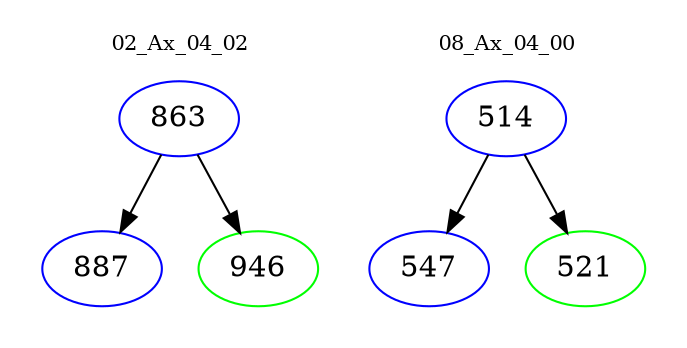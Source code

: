 digraph{
subgraph cluster_0 {
color = white
label = "02_Ax_04_02";
fontsize=10;
T0_863 [label="863", color="blue"]
T0_863 -> T0_887 [color="black"]
T0_887 [label="887", color="blue"]
T0_863 -> T0_946 [color="black"]
T0_946 [label="946", color="green"]
}
subgraph cluster_1 {
color = white
label = "08_Ax_04_00";
fontsize=10;
T1_514 [label="514", color="blue"]
T1_514 -> T1_547 [color="black"]
T1_547 [label="547", color="blue"]
T1_514 -> T1_521 [color="black"]
T1_521 [label="521", color="green"]
}
}
